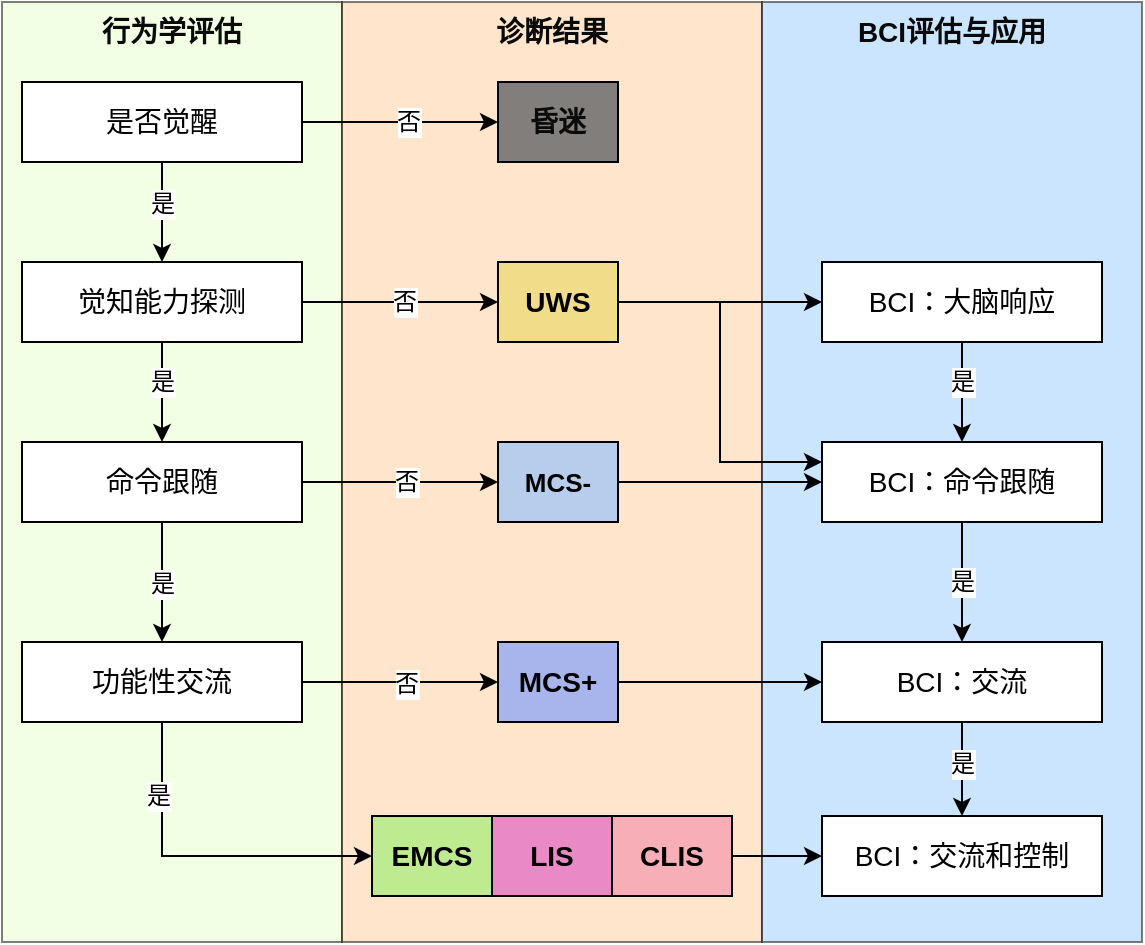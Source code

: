 <mxfile version="20.3.0" type="github">
  <diagram id="TfZV0tgHZK88V2-pQClF" name="第 1 页">
    <mxGraphModel dx="1038" dy="587" grid="1" gridSize="10" guides="1" tooltips="1" connect="1" arrows="1" fold="1" page="1" pageScale="1" pageWidth="827" pageHeight="1169" math="0" shadow="0">
      <root>
        <mxCell id="0" />
        <mxCell id="FkrRW5IUDXJUUUKR7W19-46" value="分类" parent="0" />
        <mxCell id="FkrRW5IUDXJUUUKR7W19-49" value="" style="group" vertex="1" connectable="0" parent="FkrRW5IUDXJUUUKR7W19-46">
          <mxGeometry x="100" y="40" width="170" height="470" as="geometry" />
        </mxCell>
        <mxCell id="FkrRW5IUDXJUUUKR7W19-47" value="" style="rounded=0;whiteSpace=wrap;html=1;labelBackgroundColor=none;fontFamily=Helvetica;fontSize=12;fontColor=#0A0A0A;fillColor=#E6FFCC;gradientColor=none;align=right;fillStyle=auto;opacity=50;" vertex="1" parent="FkrRW5IUDXJUUUKR7W19-49">
          <mxGeometry width="170" height="470" as="geometry" />
        </mxCell>
        <mxCell id="FkrRW5IUDXJUUUKR7W19-48" value="行为学评估" style="text;html=1;strokeColor=none;fillColor=none;align=center;verticalAlign=middle;whiteSpace=wrap;rounded=0;labelBackgroundColor=none;fontFamily=Helvetica;fontSize=14;fontColor=#0A0A0A;fontStyle=1" vertex="1" parent="FkrRW5IUDXJUUUKR7W19-49">
          <mxGeometry width="170" height="30" as="geometry" />
        </mxCell>
        <mxCell id="FkrRW5IUDXJUUUKR7W19-50" value="" style="group" vertex="1" connectable="0" parent="FkrRW5IUDXJUUUKR7W19-46">
          <mxGeometry x="270" y="40" width="210" height="470" as="geometry" />
        </mxCell>
        <mxCell id="FkrRW5IUDXJUUUKR7W19-51" value="" style="rounded=0;whiteSpace=wrap;html=1;labelBackgroundColor=none;fontFamily=Helvetica;fontSize=12;fontColor=#0A0A0A;fillColor=#FFCC99;gradientColor=none;align=right;fillStyle=auto;opacity=50;" vertex="1" parent="FkrRW5IUDXJUUUKR7W19-50">
          <mxGeometry width="210" height="470" as="geometry" />
        </mxCell>
        <mxCell id="FkrRW5IUDXJUUUKR7W19-52" value="诊断结果" style="text;html=1;strokeColor=none;fillColor=none;align=center;verticalAlign=middle;whiteSpace=wrap;rounded=0;labelBackgroundColor=none;fontFamily=Helvetica;fontSize=14;fontColor=#0A0A0A;fontStyle=1" vertex="1" parent="FkrRW5IUDXJUUUKR7W19-50">
          <mxGeometry width="210" height="30" as="geometry" />
        </mxCell>
        <mxCell id="FkrRW5IUDXJUUUKR7W19-53" value="" style="group" vertex="1" connectable="0" parent="FkrRW5IUDXJUUUKR7W19-46">
          <mxGeometry x="480" y="40" width="190" height="470" as="geometry" />
        </mxCell>
        <mxCell id="FkrRW5IUDXJUUUKR7W19-54" value="" style="rounded=0;whiteSpace=wrap;html=1;labelBackgroundColor=none;fontFamily=Helvetica;fontSize=12;fontColor=#0A0A0A;fillColor=#99CCFF;gradientColor=none;align=right;fillStyle=auto;opacity=50;" vertex="1" parent="FkrRW5IUDXJUUUKR7W19-53">
          <mxGeometry width="190" height="470" as="geometry" />
        </mxCell>
        <mxCell id="FkrRW5IUDXJUUUKR7W19-55" value="BCI评估与应用" style="text;html=1;strokeColor=none;fillColor=none;align=center;verticalAlign=middle;whiteSpace=wrap;rounded=0;labelBackgroundColor=none;fontFamily=Helvetica;fontSize=14;fontColor=#0A0A0A;fontStyle=1" vertex="1" parent="FkrRW5IUDXJUUUKR7W19-53">
          <mxGeometry width="190" height="30" as="geometry" />
        </mxCell>
        <mxCell id="1" parent="0" />
        <mxCell id="FkrRW5IUDXJUUUKR7W19-13" style="edgeStyle=orthogonalEdgeStyle;rounded=0;orthogonalLoop=1;jettySize=auto;html=1;entryX=0;entryY=0.5;entryDx=0;entryDy=0;fontFamily=Helvetica;" edge="1" parent="1" source="FkrRW5IUDXJUUUKR7W19-1" target="FkrRW5IUDXJUUUKR7W19-6">
          <mxGeometry relative="1" as="geometry" />
        </mxCell>
        <mxCell id="FkrRW5IUDXJUUUKR7W19-22" value="否" style="edgeLabel;html=1;align=center;verticalAlign=middle;resizable=0;points=[];fontFamily=Helvetica;fontSize=12;" vertex="1" connectable="0" parent="FkrRW5IUDXJUUUKR7W19-13">
          <mxGeometry x="-0.32" y="-1" relative="1" as="geometry">
            <mxPoint x="19" y="-1" as="offset" />
          </mxGeometry>
        </mxCell>
        <mxCell id="FkrRW5IUDXJUUUKR7W19-19" style="edgeStyle=orthogonalEdgeStyle;rounded=0;orthogonalLoop=1;jettySize=auto;html=1;exitX=0.5;exitY=1;exitDx=0;exitDy=0;entryX=0.5;entryY=0;entryDx=0;entryDy=0;fontFamily=Helvetica;" edge="1" parent="1" source="FkrRW5IUDXJUUUKR7W19-1" target="FkrRW5IUDXJUUUKR7W19-3">
          <mxGeometry relative="1" as="geometry" />
        </mxCell>
        <mxCell id="FkrRW5IUDXJUUUKR7W19-26" value="是" style="edgeLabel;html=1;align=center;verticalAlign=middle;resizable=0;points=[];fontSize=12;fontFamily=Helvetica;" vertex="1" connectable="0" parent="FkrRW5IUDXJUUUKR7W19-19">
          <mxGeometry x="0.332" y="-2" relative="1" as="geometry">
            <mxPoint x="2" y="-13" as="offset" />
          </mxGeometry>
        </mxCell>
        <mxCell id="FkrRW5IUDXJUUUKR7W19-1" value="是否觉醒" style="rounded=0;whiteSpace=wrap;html=1;fontSize=14;" vertex="1" parent="1">
          <mxGeometry x="110" y="80" width="140" height="40" as="geometry" />
        </mxCell>
        <mxCell id="FkrRW5IUDXJUUUKR7W19-14" style="edgeStyle=orthogonalEdgeStyle;rounded=0;orthogonalLoop=1;jettySize=auto;html=1;exitX=1;exitY=0.5;exitDx=0;exitDy=0;entryX=0;entryY=0.5;entryDx=0;entryDy=0;fontFamily=Helvetica;" edge="1" parent="1" source="FkrRW5IUDXJUUUKR7W19-3" target="FkrRW5IUDXJUUUKR7W19-7">
          <mxGeometry relative="1" as="geometry" />
        </mxCell>
        <mxCell id="FkrRW5IUDXJUUUKR7W19-23" value="否" style="edgeLabel;html=1;align=center;verticalAlign=middle;resizable=0;points=[];fontSize=12;fontFamily=Helvetica;" vertex="1" connectable="0" parent="FkrRW5IUDXJUUUKR7W19-14">
          <mxGeometry x="-0.187" y="-3" relative="1" as="geometry">
            <mxPoint x="11" y="-3" as="offset" />
          </mxGeometry>
        </mxCell>
        <mxCell id="FkrRW5IUDXJUUUKR7W19-20" style="edgeStyle=orthogonalEdgeStyle;rounded=0;orthogonalLoop=1;jettySize=auto;html=1;exitX=0.5;exitY=1;exitDx=0;exitDy=0;entryX=0.5;entryY=0;entryDx=0;entryDy=0;fontFamily=Helvetica;" edge="1" parent="1" source="FkrRW5IUDXJUUUKR7W19-3" target="FkrRW5IUDXJUUUKR7W19-4">
          <mxGeometry relative="1" as="geometry">
            <Array as="points">
              <mxPoint x="180" y="240" />
              <mxPoint x="180" y="240" />
            </Array>
          </mxGeometry>
        </mxCell>
        <mxCell id="FkrRW5IUDXJUUUKR7W19-27" value="是" style="edgeLabel;html=1;align=center;verticalAlign=middle;resizable=0;points=[];fontSize=12;fontFamily=Helvetica;" vertex="1" connectable="0" parent="FkrRW5IUDXJUUUKR7W19-20">
          <mxGeometry x="-0.204" y="3" relative="1" as="geometry">
            <mxPoint x="-3" as="offset" />
          </mxGeometry>
        </mxCell>
        <mxCell id="FkrRW5IUDXJUUUKR7W19-3" value="觉知能力探测" style="rounded=0;whiteSpace=wrap;html=1;fontSize=14;" vertex="1" parent="1">
          <mxGeometry x="110" y="170" width="140" height="40" as="geometry" />
        </mxCell>
        <mxCell id="FkrRW5IUDXJUUUKR7W19-15" style="edgeStyle=orthogonalEdgeStyle;rounded=0;orthogonalLoop=1;jettySize=auto;html=1;exitX=1;exitY=0.5;exitDx=0;exitDy=0;entryX=0;entryY=0.5;entryDx=0;entryDy=0;fontFamily=Helvetica;" edge="1" parent="1" source="FkrRW5IUDXJUUUKR7W19-4" target="FkrRW5IUDXJUUUKR7W19-8">
          <mxGeometry relative="1" as="geometry" />
        </mxCell>
        <mxCell id="FkrRW5IUDXJUUUKR7W19-24" value="否" style="edgeLabel;html=1;align=center;verticalAlign=middle;resizable=0;points=[];fontSize=12;fontFamily=Helvetica;" vertex="1" connectable="0" parent="FkrRW5IUDXJUUUKR7W19-15">
          <mxGeometry x="-0.187" y="-1" relative="1" as="geometry">
            <mxPoint x="12" y="-1" as="offset" />
          </mxGeometry>
        </mxCell>
        <mxCell id="FkrRW5IUDXJUUUKR7W19-21" style="edgeStyle=orthogonalEdgeStyle;rounded=0;orthogonalLoop=1;jettySize=auto;html=1;entryX=0.5;entryY=0;entryDx=0;entryDy=0;fontFamily=Helvetica;" edge="1" parent="1" source="FkrRW5IUDXJUUUKR7W19-4" target="FkrRW5IUDXJUUUKR7W19-5">
          <mxGeometry relative="1" as="geometry">
            <Array as="points">
              <mxPoint x="180" y="300" />
              <mxPoint x="180" y="300" />
            </Array>
          </mxGeometry>
        </mxCell>
        <mxCell id="FkrRW5IUDXJUUUKR7W19-28" value="是" style="edgeLabel;html=1;align=center;verticalAlign=middle;resizable=0;points=[];fontSize=12;fontFamily=Helvetica;" vertex="1" connectable="0" parent="FkrRW5IUDXJUUUKR7W19-21">
          <mxGeometry x="0.016" y="-3" relative="1" as="geometry">
            <mxPoint x="3" as="offset" />
          </mxGeometry>
        </mxCell>
        <mxCell id="FkrRW5IUDXJUUUKR7W19-4" value="命令跟随" style="rounded=0;whiteSpace=wrap;html=1;fontSize=14;" vertex="1" parent="1">
          <mxGeometry x="110" y="260" width="140" height="40" as="geometry" />
        </mxCell>
        <mxCell id="FkrRW5IUDXJUUUKR7W19-16" style="edgeStyle=orthogonalEdgeStyle;rounded=0;orthogonalLoop=1;jettySize=auto;html=1;exitX=1;exitY=0.5;exitDx=0;exitDy=0;entryX=0;entryY=0.5;entryDx=0;entryDy=0;fontFamily=Helvetica;" edge="1" parent="1" source="FkrRW5IUDXJUUUKR7W19-5" target="FkrRW5IUDXJUUUKR7W19-9">
          <mxGeometry relative="1" as="geometry" />
        </mxCell>
        <mxCell id="FkrRW5IUDXJUUUKR7W19-25" value="否" style="edgeLabel;html=1;align=center;verticalAlign=middle;resizable=0;points=[];fontSize=12;fontFamily=Helvetica;" vertex="1" connectable="0" parent="FkrRW5IUDXJUUUKR7W19-16">
          <mxGeometry x="0.247" y="-2" relative="1" as="geometry">
            <mxPoint x="-9" y="-1" as="offset" />
          </mxGeometry>
        </mxCell>
        <mxCell id="FkrRW5IUDXJUUUKR7W19-17" style="edgeStyle=orthogonalEdgeStyle;rounded=0;orthogonalLoop=1;jettySize=auto;html=1;exitX=0.5;exitY=1;exitDx=0;exitDy=0;entryX=0;entryY=0.5;entryDx=0;entryDy=0;fontFamily=Helvetica;" edge="1" parent="1" source="FkrRW5IUDXJUUUKR7W19-5" target="FkrRW5IUDXJUUUKR7W19-10">
          <mxGeometry relative="1" as="geometry" />
        </mxCell>
        <mxCell id="FkrRW5IUDXJUUUKR7W19-29" value="是" style="edgeLabel;html=1;align=center;verticalAlign=middle;resizable=0;points=[];fontSize=12;fontFamily=Helvetica;" vertex="1" connectable="0" parent="FkrRW5IUDXJUUUKR7W19-17">
          <mxGeometry x="-0.573" y="-2" relative="1" as="geometry">
            <mxPoint as="offset" />
          </mxGeometry>
        </mxCell>
        <mxCell id="FkrRW5IUDXJUUUKR7W19-5" value="功能性交流" style="rounded=0;whiteSpace=wrap;html=1;fontSize=14;" vertex="1" parent="1">
          <mxGeometry x="110" y="360" width="140" height="40" as="geometry" />
        </mxCell>
        <mxCell id="FkrRW5IUDXJUUUKR7W19-6" value="昏迷" style="rounded=0;whiteSpace=wrap;html=1;fontSize=14;labelBackgroundColor=none;fillColor=#827e7c;fontColor=#0A0A0A;fontStyle=1" vertex="1" parent="1">
          <mxGeometry x="348" y="80" width="60" height="40" as="geometry" />
        </mxCell>
        <mxCell id="FkrRW5IUDXJUUUKR7W19-31" style="edgeStyle=orthogonalEdgeStyle;rounded=0;orthogonalLoop=1;jettySize=auto;html=1;exitX=1;exitY=0.5;exitDx=0;exitDy=0;entryX=0;entryY=0.5;entryDx=0;entryDy=0;fontFamily=Helvetica;fontSize=12;" edge="1" parent="1" source="FkrRW5IUDXJUUUKR7W19-7" target="FkrRW5IUDXJUUUKR7W19-30">
          <mxGeometry relative="1" as="geometry" />
        </mxCell>
        <mxCell id="FkrRW5IUDXJUUUKR7W19-35" style="edgeStyle=orthogonalEdgeStyle;rounded=0;orthogonalLoop=1;jettySize=auto;html=1;exitX=1;exitY=0.5;exitDx=0;exitDy=0;entryX=0;entryY=0.25;entryDx=0;entryDy=0;fontFamily=Helvetica;fontSize=12;" edge="1" parent="1" source="FkrRW5IUDXJUUUKR7W19-7" target="FkrRW5IUDXJUUUKR7W19-32">
          <mxGeometry relative="1" as="geometry" />
        </mxCell>
        <mxCell id="FkrRW5IUDXJUUUKR7W19-7" value="UWS" style="rounded=0;whiteSpace=wrap;html=1;fontSize=14;fontStyle=1;fillColor=#f1dc89;" vertex="1" parent="1">
          <mxGeometry x="348" y="170" width="60" height="40" as="geometry" />
        </mxCell>
        <mxCell id="FkrRW5IUDXJUUUKR7W19-33" style="edgeStyle=orthogonalEdgeStyle;rounded=0;orthogonalLoop=1;jettySize=auto;html=1;exitX=1;exitY=0.5;exitDx=0;exitDy=0;fontFamily=Helvetica;fontSize=12;" edge="1" parent="1" source="FkrRW5IUDXJUUUKR7W19-8" target="FkrRW5IUDXJUUUKR7W19-32">
          <mxGeometry relative="1" as="geometry" />
        </mxCell>
        <mxCell id="FkrRW5IUDXJUUUKR7W19-8" value="MCS-" style="rounded=0;whiteSpace=wrap;html=1;fontSize=13;fontStyle=1;fillColor=#b6cdec;" vertex="1" parent="1">
          <mxGeometry x="348" y="260" width="60" height="40" as="geometry" />
        </mxCell>
        <mxCell id="FkrRW5IUDXJUUUKR7W19-36" style="edgeStyle=orthogonalEdgeStyle;rounded=0;orthogonalLoop=1;jettySize=auto;html=1;exitX=1;exitY=0.5;exitDx=0;exitDy=0;entryX=0;entryY=0.5;entryDx=0;entryDy=0;fontFamily=Helvetica;fontSize=14;" edge="1" parent="1" source="FkrRW5IUDXJUUUKR7W19-9" target="FkrRW5IUDXJUUUKR7W19-34">
          <mxGeometry relative="1" as="geometry" />
        </mxCell>
        <mxCell id="FkrRW5IUDXJUUUKR7W19-9" value="MCS+" style="rounded=0;whiteSpace=wrap;html=1;fontSize=14;fontStyle=1;fillColor=#a7b5ec;" vertex="1" parent="1">
          <mxGeometry x="348" y="360" width="60" height="40" as="geometry" />
        </mxCell>
        <mxCell id="FkrRW5IUDXJUUUKR7W19-18" value="" style="group;fontSize=14;fontStyle=1" vertex="1" connectable="0" parent="1">
          <mxGeometry x="285" y="447" width="180" height="40" as="geometry" />
        </mxCell>
        <mxCell id="FkrRW5IUDXJUUUKR7W19-10" value="EMCS" style="rounded=0;whiteSpace=wrap;html=1;fontSize=14;fontStyle=1;fillColor=#beeb90;" vertex="1" parent="FkrRW5IUDXJUUUKR7W19-18">
          <mxGeometry width="60" height="40" as="geometry" />
        </mxCell>
        <mxCell id="FkrRW5IUDXJUUUKR7W19-11" value="LIS" style="rounded=0;whiteSpace=wrap;html=1;fontSize=14;fontStyle=1;fillColor=#e98ac6;" vertex="1" parent="FkrRW5IUDXJUUUKR7W19-18">
          <mxGeometry x="60" width="60" height="40" as="geometry" />
        </mxCell>
        <mxCell id="FkrRW5IUDXJUUUKR7W19-12" value="CLIS" style="rounded=0;whiteSpace=wrap;html=1;fontSize=14;fontStyle=1;gradientColor=none;fillColor=#f8aeb7;" vertex="1" parent="FkrRW5IUDXJUUUKR7W19-18">
          <mxGeometry x="120" width="60" height="40" as="geometry" />
        </mxCell>
        <mxCell id="FkrRW5IUDXJUUUKR7W19-37" style="edgeStyle=orthogonalEdgeStyle;rounded=0;orthogonalLoop=1;jettySize=auto;html=1;exitX=0.5;exitY=1;exitDx=0;exitDy=0;entryX=0.5;entryY=0;entryDx=0;entryDy=0;fontFamily=Helvetica;fontSize=14;" edge="1" parent="1" source="FkrRW5IUDXJUUUKR7W19-30" target="FkrRW5IUDXJUUUKR7W19-32">
          <mxGeometry relative="1" as="geometry">
            <Array as="points">
              <mxPoint x="580" y="230" />
              <mxPoint x="580" y="230" />
            </Array>
          </mxGeometry>
        </mxCell>
        <mxCell id="FkrRW5IUDXJUUUKR7W19-38" value="是" style="edgeLabel;html=1;align=center;verticalAlign=middle;resizable=0;points=[];fontSize=12;fontFamily=Helvetica;" vertex="1" connectable="0" parent="FkrRW5IUDXJUUUKR7W19-37">
          <mxGeometry x="0.226" relative="1" as="geometry">
            <mxPoint y="-11" as="offset" />
          </mxGeometry>
        </mxCell>
        <mxCell id="FkrRW5IUDXJUUUKR7W19-30" value="BCI：大脑响应" style="rounded=0;whiteSpace=wrap;html=1;fontSize=14;" vertex="1" parent="1">
          <mxGeometry x="510" y="170" width="140" height="40" as="geometry" />
        </mxCell>
        <mxCell id="FkrRW5IUDXJUUUKR7W19-39" style="edgeStyle=orthogonalEdgeStyle;rounded=0;orthogonalLoop=1;jettySize=auto;html=1;entryX=0.5;entryY=0;entryDx=0;entryDy=0;fontFamily=Helvetica;fontSize=12;" edge="1" parent="1" source="FkrRW5IUDXJUUUKR7W19-32" target="FkrRW5IUDXJUUUKR7W19-34">
          <mxGeometry relative="1" as="geometry">
            <Array as="points">
              <mxPoint x="580" y="320" />
              <mxPoint x="580" y="320" />
            </Array>
          </mxGeometry>
        </mxCell>
        <mxCell id="FkrRW5IUDXJUUUKR7W19-41" value="是" style="edgeLabel;html=1;align=center;verticalAlign=middle;resizable=0;points=[];fontSize=12;fontFamily=Helvetica;" vertex="1" connectable="0" parent="FkrRW5IUDXJUUUKR7W19-39">
          <mxGeometry x="-0.107" y="1" relative="1" as="geometry">
            <mxPoint x="-1" y="3" as="offset" />
          </mxGeometry>
        </mxCell>
        <mxCell id="FkrRW5IUDXJUUUKR7W19-32" value="BCI：命令跟随" style="rounded=0;whiteSpace=wrap;html=1;fontSize=14;" vertex="1" parent="1">
          <mxGeometry x="510" y="260" width="140" height="40" as="geometry" />
        </mxCell>
        <mxCell id="FkrRW5IUDXJUUUKR7W19-44" style="edgeStyle=orthogonalEdgeStyle;rounded=0;orthogonalLoop=1;jettySize=auto;html=1;fontFamily=Helvetica;fontSize=12;" edge="1" parent="1" source="FkrRW5IUDXJUUUKR7W19-34" target="FkrRW5IUDXJUUUKR7W19-42">
          <mxGeometry relative="1" as="geometry">
            <Array as="points">
              <mxPoint x="580" y="420" />
              <mxPoint x="580" y="420" />
            </Array>
          </mxGeometry>
        </mxCell>
        <mxCell id="FkrRW5IUDXJUUUKR7W19-45" value="是" style="edgeLabel;html=1;align=center;verticalAlign=middle;resizable=0;points=[];fontSize=12;fontFamily=Helvetica;" vertex="1" connectable="0" parent="FkrRW5IUDXJUUUKR7W19-44">
          <mxGeometry x="0.229" y="-2" relative="1" as="geometry">
            <mxPoint x="2" y="-8" as="offset" />
          </mxGeometry>
        </mxCell>
        <mxCell id="FkrRW5IUDXJUUUKR7W19-34" value="BCI：交流" style="rounded=0;whiteSpace=wrap;html=1;fontSize=14;" vertex="1" parent="1">
          <mxGeometry x="510" y="360" width="140" height="40" as="geometry" />
        </mxCell>
        <mxCell id="FkrRW5IUDXJUUUKR7W19-42" value="BCI：交流和控制" style="rounded=0;whiteSpace=wrap;html=1;fontSize=14;" vertex="1" parent="1">
          <mxGeometry x="510" y="447" width="140" height="40" as="geometry" />
        </mxCell>
        <mxCell id="FkrRW5IUDXJUUUKR7W19-43" style="edgeStyle=orthogonalEdgeStyle;rounded=0;orthogonalLoop=1;jettySize=auto;html=1;exitX=1;exitY=0.5;exitDx=0;exitDy=0;entryX=0;entryY=0.5;entryDx=0;entryDy=0;fontFamily=Helvetica;fontSize=12;" edge="1" parent="1" source="FkrRW5IUDXJUUUKR7W19-12" target="FkrRW5IUDXJUUUKR7W19-42">
          <mxGeometry relative="1" as="geometry" />
        </mxCell>
      </root>
    </mxGraphModel>
  </diagram>
</mxfile>
